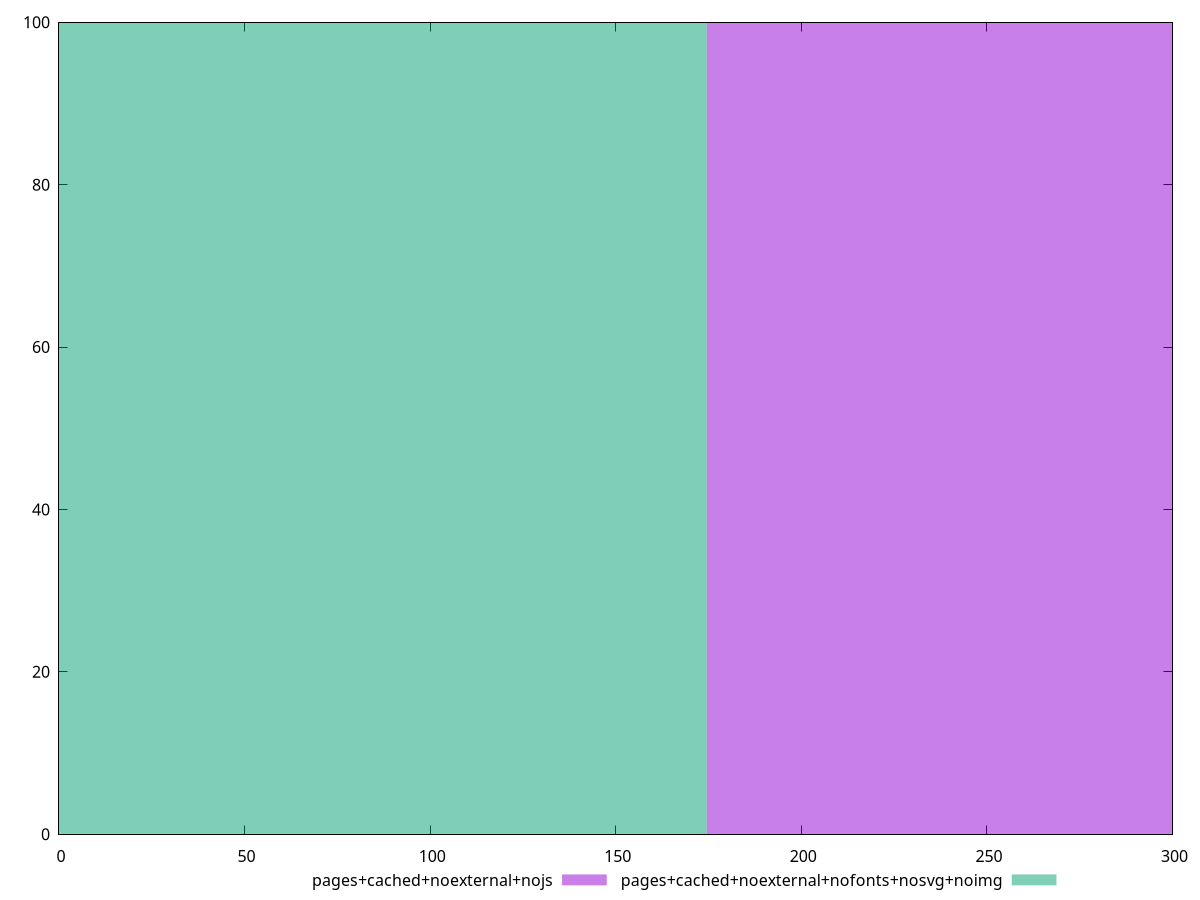 reset

$pagesCachedNoexternalNojs <<EOF
349.01414899532614 100
EOF

$pagesCachedNoexternalNofontsNosvgNoimg <<EOF
0 100
EOF

set key outside below
set boxwidth 349.01414899532614
set xrange [0:300]
set yrange [0:100]
set style fill transparent solid 0.5 noborder
set terminal svg size 640, 500 enhanced background rgb 'white'
set output "report_00007_2020-12-11T15:55:29.892Z/unused-css-rules/comparison/histogram/10_vs_11.svg"

plot $pagesCachedNoexternalNojs title "pages+cached+noexternal+nojs" with boxes, \
     $pagesCachedNoexternalNofontsNosvgNoimg title "pages+cached+noexternal+nofonts+nosvg+noimg" with boxes

reset
